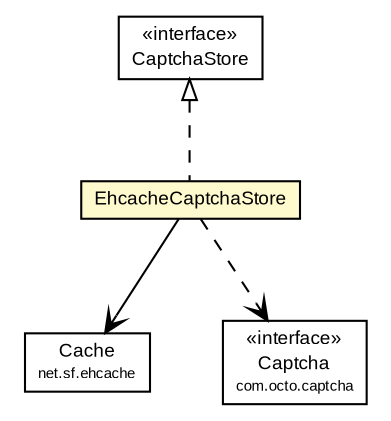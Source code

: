 #!/usr/local/bin/dot
#
# Class diagram 
# Generated by UmlGraph version 4.6 (http://www.spinellis.gr/sw/umlgraph)
#

digraph G {
	edge [fontname="arial",fontsize=10,labelfontname="arial",labelfontsize=10];
	node [fontname="arial",fontsize=10,shape=plaintext];
	// com.octo.captcha.service.captchastore.EhcacheCaptchaStore
	c31 [label=<<table border="0" cellborder="1" cellspacing="0" cellpadding="2" port="p" bgcolor="lemonChiffon" href="./EhcacheCaptchaStore.html">
		<tr><td><table border="0" cellspacing="0" cellpadding="1">
			<tr><td> EhcacheCaptchaStore </td></tr>
		</table></td></tr>
		</table>>, fontname="arial", fontcolor="black", fontsize=9.0];
	//com.octo.captcha.service.captchastore.EhcacheCaptchaStore implements com.octo.captcha.service.captchastore.CaptchaStore
	c48:p -> c31:p [dir=back,arrowtail=empty,style=dashed];
	// com.octo.captcha.service.captchastore.EhcacheCaptchaStore NAVASSOC net.sf.ehcache.Cache
	c31:p -> c59:p [taillabel="", label="", headlabel="", fontname="arial", fontcolor="black", fontsize=10.0, color="black", arrowhead=open];
	// com.octo.captcha.service.captchastore.EhcacheCaptchaStore DEPEND com.octo.captcha.Captcha
	c31:p -> c60:p [taillabel="", label="", headlabel="", fontname="arial", fontcolor="black", fontsize=10.0, color="black", arrowhead=open, style=dashed];
	// com.octo.captcha.service.captchastore.CaptchaStore
	c48 [label=<<table border="0" cellborder="1" cellspacing="0" cellpadding="2" port="p" href="http://java.sun.com/j2se/1.4.2/docs/api/com/octo/captcha/service/captchastore/CaptchaStore.html">
		<tr><td><table border="0" cellspacing="0" cellpadding="1">
			<tr><td> &laquo;interface&raquo; </td></tr>
			<tr><td> CaptchaStore </td></tr>
		</table></td></tr>
		</table>>, fontname="arial", fontcolor="black", fontsize=9.0];
	// net.sf.ehcache.Cache
	c59 [label=<<table border="0" cellborder="1" cellspacing="0" cellpadding="2" port="p" href="http://java.sun.com/j2se/1.4.2/docs/api/net/sf/ehcache/Cache.html">
		<tr><td><table border="0" cellspacing="0" cellpadding="1">
			<tr><td> Cache </td></tr>
			<tr><td><font point-size="7.0"> net.sf.ehcache </font></td></tr>
		</table></td></tr>
		</table>>, fontname="arial", fontcolor="black", fontsize=9.0];
	// com.octo.captcha.Captcha
	c60 [label=<<table border="0" cellborder="1" cellspacing="0" cellpadding="2" port="p" href="http://java.sun.com/j2se/1.4.2/docs/api/com/octo/captcha/Captcha.html">
		<tr><td><table border="0" cellspacing="0" cellpadding="1">
			<tr><td> &laquo;interface&raquo; </td></tr>
			<tr><td> Captcha </td></tr>
			<tr><td><font point-size="7.0"> com.octo.captcha </font></td></tr>
		</table></td></tr>
		</table>>, fontname="arial", fontcolor="black", fontsize=9.0];
}

